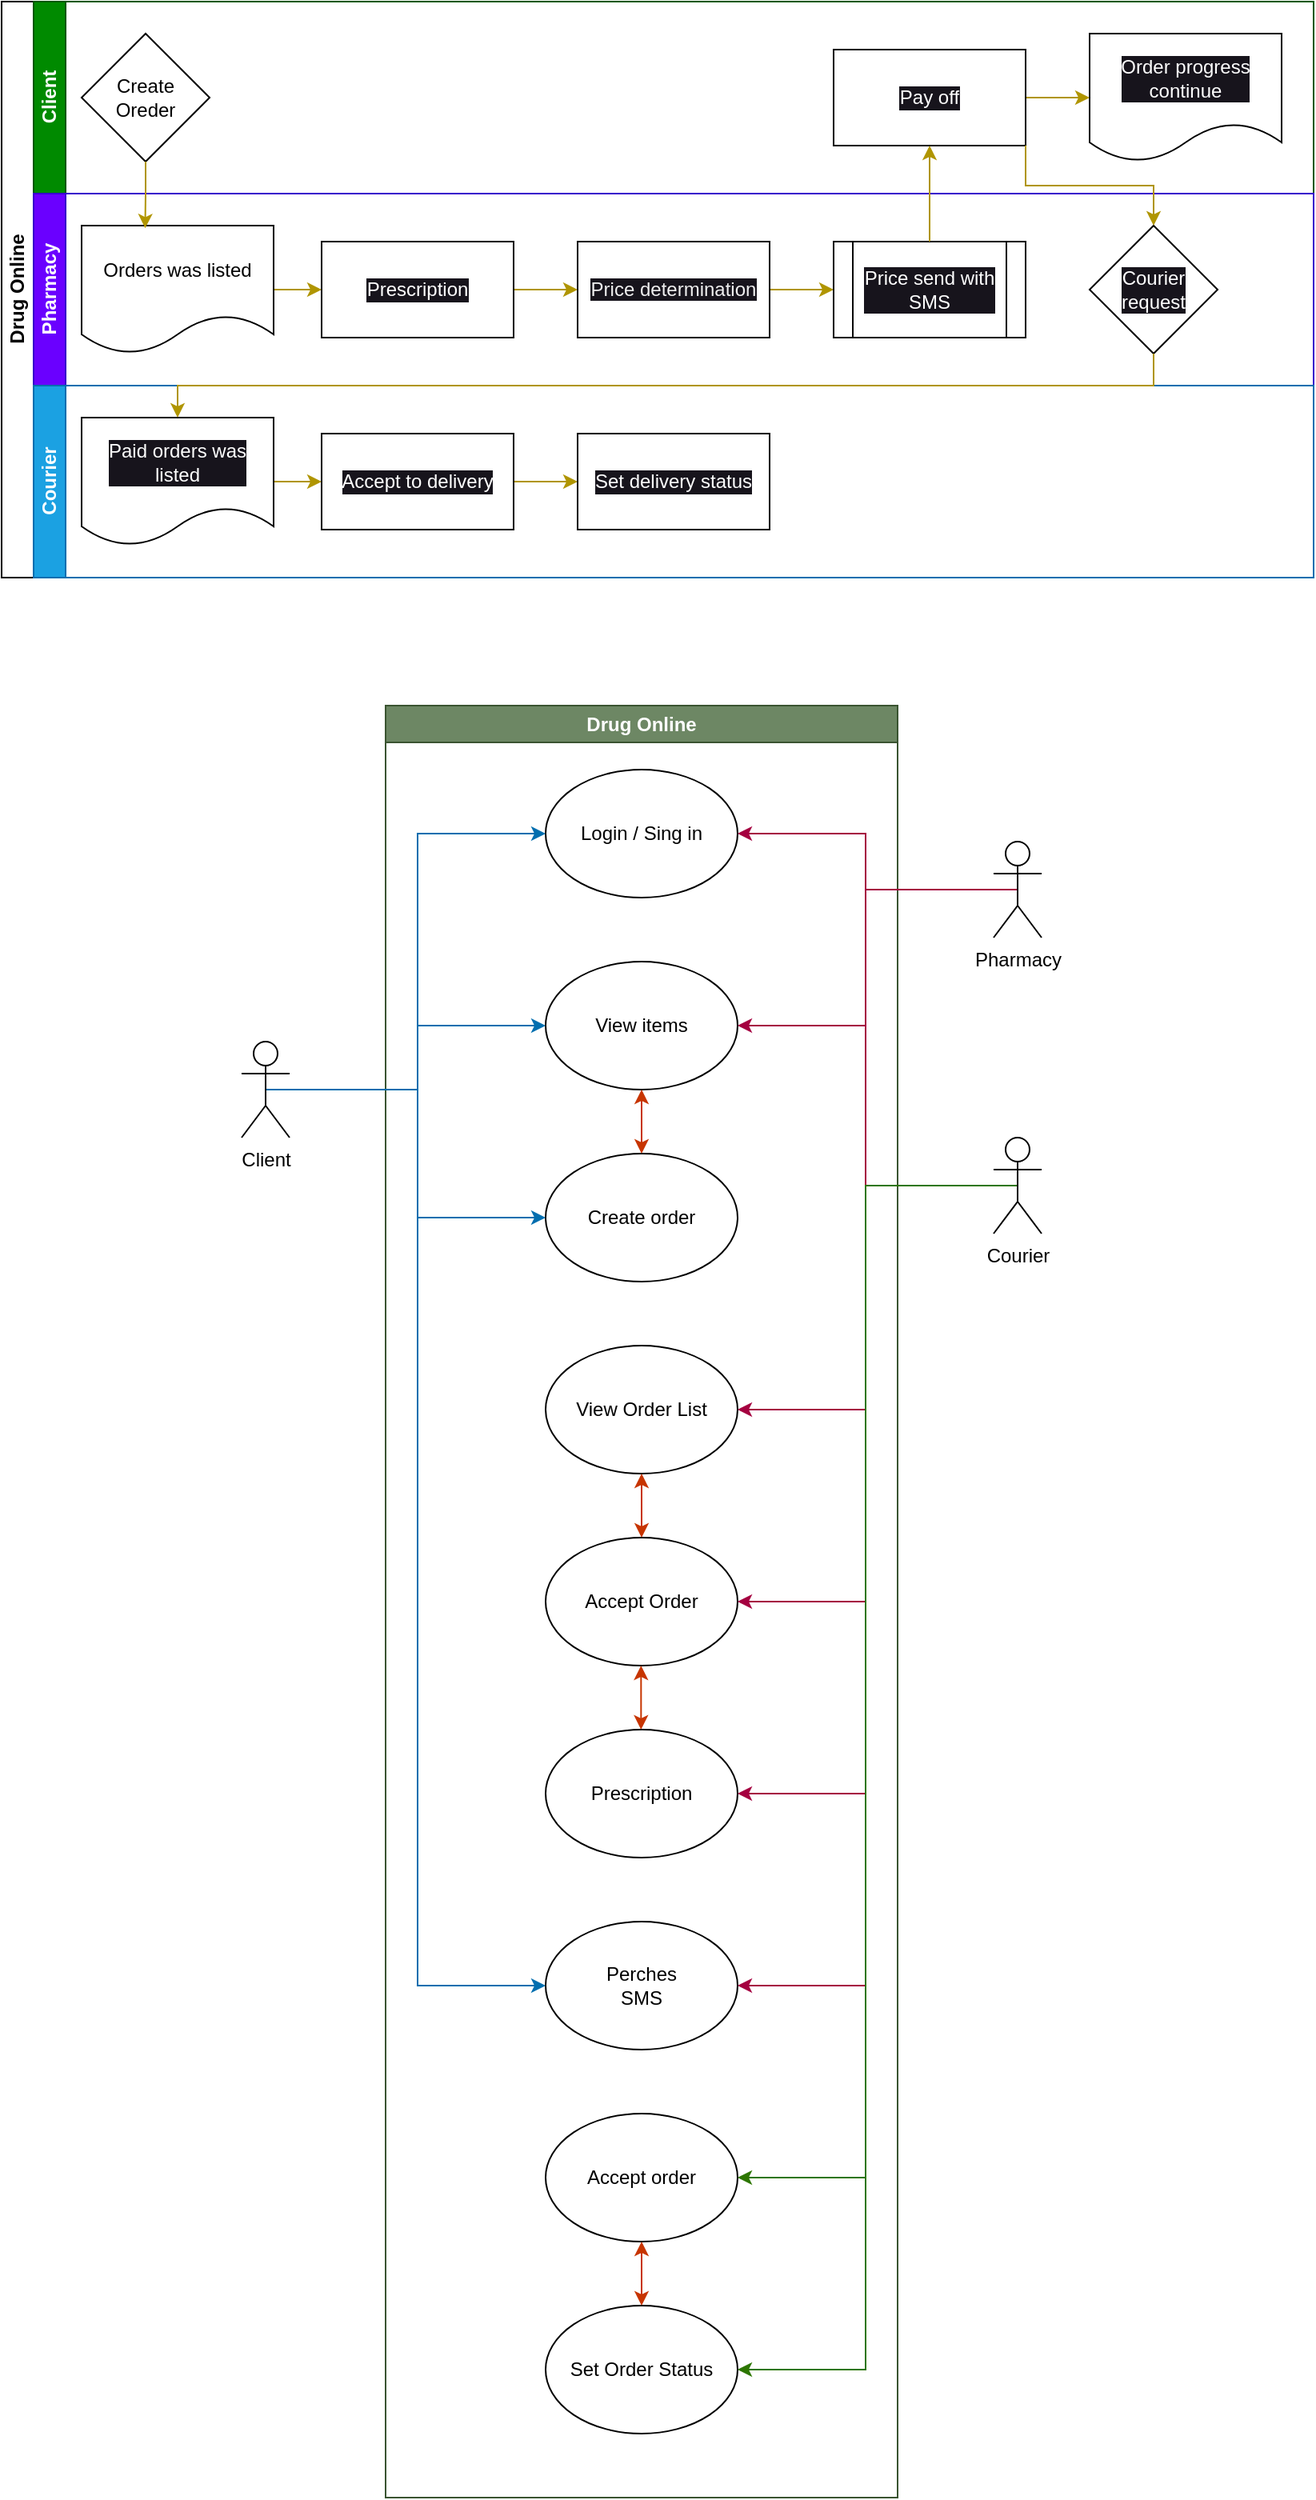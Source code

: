 <mxfile version="20.7.4" type="github">
  <diagram id="prtHgNgQTEPvFCAcTncT" name="Page-1">
    <mxGraphModel dx="1195" dy="668" grid="1" gridSize="10" guides="1" tooltips="1" connect="1" arrows="1" fold="1" page="1" pageScale="1" pageWidth="827" pageHeight="1169" math="0" shadow="0">
      <root>
        <mxCell id="0" />
        <mxCell id="1" parent="0" />
        <mxCell id="dNxyNK7c78bLwvsdeMH5-19" value="Drug Online" style="swimlane;html=1;childLayout=stackLayout;resizeParent=1;resizeParentMax=0;horizontal=0;startSize=20;horizontalStack=0;" parent="1" vertex="1">
          <mxGeometry width="820" height="360" as="geometry" />
        </mxCell>
        <mxCell id="dNxyNK7c78bLwvsdeMH5-20" value="Client" style="swimlane;html=1;startSize=20;horizontal=0;fillColor=#008a00;fontColor=#ffffff;strokeColor=#005700;" parent="dNxyNK7c78bLwvsdeMH5-19" vertex="1">
          <mxGeometry x="20" width="800" height="120" as="geometry" />
        </mxCell>
        <mxCell id="usuhayE0yITMvskuk-UY-3" value="Create&lt;br&gt;Oreder" style="rhombus;whiteSpace=wrap;html=1;" parent="dNxyNK7c78bLwvsdeMH5-20" vertex="1">
          <mxGeometry x="30" y="20" width="80" height="80" as="geometry" />
        </mxCell>
        <mxCell id="usuhayE0yITMvskuk-UY-18" value="&lt;font color=&quot;#ffffff&quot;&gt;Order progress&lt;br&gt;continue&lt;/font&gt;" style="shape=document;whiteSpace=wrap;html=1;boundedLbl=1;labelBackgroundColor=#17141c;" parent="dNxyNK7c78bLwvsdeMH5-20" vertex="1">
          <mxGeometry x="660" y="20" width="120" height="80" as="geometry" />
        </mxCell>
        <mxCell id="usuhayE0yITMvskuk-UY-23" style="edgeStyle=orthogonalEdgeStyle;rounded=0;orthogonalLoop=1;jettySize=auto;html=1;exitX=1;exitY=0.5;exitDx=0;exitDy=0;entryX=0;entryY=0.5;entryDx=0;entryDy=0;fillColor=#e3c800;strokeColor=#B09500;" parent="dNxyNK7c78bLwvsdeMH5-20" source="usuhayE0yITMvskuk-UY-21" target="usuhayE0yITMvskuk-UY-18" edge="1">
          <mxGeometry relative="1" as="geometry" />
        </mxCell>
        <mxCell id="usuhayE0yITMvskuk-UY-21" value="&lt;font color=&quot;#ffffff&quot;&gt;Pay off&lt;/font&gt;" style="rounded=0;whiteSpace=wrap;html=1;labelBackgroundColor=#17141c;" parent="dNxyNK7c78bLwvsdeMH5-20" vertex="1">
          <mxGeometry x="500" y="30" width="120" height="60" as="geometry" />
        </mxCell>
        <mxCell id="dNxyNK7c78bLwvsdeMH5-21" value="Pharmacy" style="swimlane;html=1;startSize=20;horizontal=0;fillColor=#6a00ff;fontColor=#ffffff;strokeColor=#3700CC;" parent="dNxyNK7c78bLwvsdeMH5-19" vertex="1">
          <mxGeometry x="20" y="120" width="800" height="120" as="geometry" />
        </mxCell>
        <mxCell id="usuhayE0yITMvskuk-UY-12" style="edgeStyle=orthogonalEdgeStyle;rounded=0;orthogonalLoop=1;jettySize=auto;html=1;exitX=1;exitY=0.5;exitDx=0;exitDy=0;entryX=0;entryY=0.5;entryDx=0;entryDy=0;fillColor=#e3c800;strokeColor=#B09500;" parent="dNxyNK7c78bLwvsdeMH5-21" source="usuhayE0yITMvskuk-UY-6" edge="1">
          <mxGeometry relative="1" as="geometry">
            <mxPoint x="180" y="60" as="targetPoint" />
          </mxGeometry>
        </mxCell>
        <mxCell id="usuhayE0yITMvskuk-UY-6" value="Orders was listed" style="shape=document;whiteSpace=wrap;html=1;boundedLbl=1;" parent="dNxyNK7c78bLwvsdeMH5-21" vertex="1">
          <mxGeometry x="30" y="20" width="120" height="80" as="geometry" />
        </mxCell>
        <mxCell id="usuhayE0yITMvskuk-UY-20" style="edgeStyle=orthogonalEdgeStyle;rounded=0;orthogonalLoop=1;jettySize=auto;html=1;exitX=1;exitY=0.5;exitDx=0;exitDy=0;entryX=0;entryY=0.5;entryDx=0;entryDy=0;fillColor=#e3c800;strokeColor=#B09500;" parent="dNxyNK7c78bLwvsdeMH5-21" source="usuhayE0yITMvskuk-UY-14" target="usuhayE0yITMvskuk-UY-19" edge="1">
          <mxGeometry relative="1" as="geometry" />
        </mxCell>
        <mxCell id="usuhayE0yITMvskuk-UY-14" value="&lt;span style=&quot;color: rgb(240, 240, 240); font-family: Helvetica; font-size: 12px; font-style: normal; font-variant-ligatures: normal; font-variant-caps: normal; font-weight: 400; letter-spacing: normal; orphans: 2; text-align: center; text-indent: 0px; text-transform: none; widows: 2; word-spacing: 0px; -webkit-text-stroke-width: 0px; text-decoration-thickness: initial; text-decoration-style: initial; text-decoration-color: initial; float: none; display: inline !important; background-color: rgb(23, 20, 28);&quot;&gt;Price determination&lt;/span&gt;" style="rounded=0;whiteSpace=wrap;html=1;" parent="dNxyNK7c78bLwvsdeMH5-21" vertex="1">
          <mxGeometry x="340" y="30" width="120" height="60" as="geometry" />
        </mxCell>
        <mxCell id="usuhayE0yITMvskuk-UY-16" style="edgeStyle=orthogonalEdgeStyle;rounded=0;orthogonalLoop=1;jettySize=auto;html=1;exitX=1;exitY=0.5;exitDx=0;exitDy=0;fillColor=#e3c800;strokeColor=#B09500;" parent="dNxyNK7c78bLwvsdeMH5-21" source="usuhayE0yITMvskuk-UY-15" target="usuhayE0yITMvskuk-UY-14" edge="1">
          <mxGeometry relative="1" as="geometry" />
        </mxCell>
        <mxCell id="usuhayE0yITMvskuk-UY-15" value="&lt;font color=&quot;#ffffff&quot;&gt;Prescription&lt;/font&gt;" style="rounded=0;whiteSpace=wrap;html=1;labelBackgroundColor=#17141c;" parent="dNxyNK7c78bLwvsdeMH5-21" vertex="1">
          <mxGeometry x="180" y="30" width="120" height="60" as="geometry" />
        </mxCell>
        <mxCell id="usuhayE0yITMvskuk-UY-19" value="&lt;font color=&quot;#ffffff&quot;&gt;Price send with&lt;br&gt;SMS&lt;/font&gt;" style="shape=process;whiteSpace=wrap;html=1;backgroundOutline=1;labelBackgroundColor=#17141c;" parent="dNxyNK7c78bLwvsdeMH5-21" vertex="1">
          <mxGeometry x="500" y="30" width="120" height="60" as="geometry" />
        </mxCell>
        <mxCell id="usuhayE0yITMvskuk-UY-25" value="&lt;font color=&quot;#ffffff&quot;&gt;Courier&lt;br&gt;request&lt;/font&gt;" style="rhombus;whiteSpace=wrap;html=1;labelBackgroundColor=#17141c;" parent="dNxyNK7c78bLwvsdeMH5-21" vertex="1">
          <mxGeometry x="660" y="20" width="80" height="80" as="geometry" />
        </mxCell>
        <mxCell id="dNxyNK7c78bLwvsdeMH5-22" value="Courier" style="swimlane;html=1;startSize=20;horizontal=0;fillColor=#1ba1e2;fontColor=#ffffff;strokeColor=#006EAF;" parent="dNxyNK7c78bLwvsdeMH5-19" vertex="1">
          <mxGeometry x="20" y="240" width="800" height="120" as="geometry" />
        </mxCell>
        <mxCell id="usuhayE0yITMvskuk-UY-32" style="edgeStyle=orthogonalEdgeStyle;rounded=0;orthogonalLoop=1;jettySize=auto;html=1;exitX=1;exitY=0.5;exitDx=0;exitDy=0;entryX=0;entryY=0.5;entryDx=0;entryDy=0;fillColor=#e3c800;strokeColor=#B09500;" parent="dNxyNK7c78bLwvsdeMH5-22" source="usuhayE0yITMvskuk-UY-27" target="usuhayE0yITMvskuk-UY-31" edge="1">
          <mxGeometry relative="1" as="geometry" />
        </mxCell>
        <mxCell id="usuhayE0yITMvskuk-UY-27" value="&lt;font color=&quot;#ffffff&quot;&gt;Paid orders was &lt;br&gt;listed&lt;/font&gt;" style="shape=document;whiteSpace=wrap;html=1;boundedLbl=1;labelBackgroundColor=#17141c;" parent="dNxyNK7c78bLwvsdeMH5-22" vertex="1">
          <mxGeometry x="30" y="20" width="120" height="80" as="geometry" />
        </mxCell>
        <mxCell id="usuhayE0yITMvskuk-UY-34" style="edgeStyle=orthogonalEdgeStyle;rounded=0;orthogonalLoop=1;jettySize=auto;html=1;exitX=1;exitY=0.5;exitDx=0;exitDy=0;entryX=0;entryY=0.5;entryDx=0;entryDy=0;fillColor=#e3c800;strokeColor=#B09500;" parent="dNxyNK7c78bLwvsdeMH5-22" source="usuhayE0yITMvskuk-UY-31" target="usuhayE0yITMvskuk-UY-33" edge="1">
          <mxGeometry relative="1" as="geometry" />
        </mxCell>
        <mxCell id="usuhayE0yITMvskuk-UY-31" value="&lt;font color=&quot;#ffffff&quot;&gt;Accept to delivery&lt;/font&gt;" style="rounded=0;whiteSpace=wrap;html=1;labelBackgroundColor=#17141c;" parent="dNxyNK7c78bLwvsdeMH5-22" vertex="1">
          <mxGeometry x="180" y="30" width="120" height="60" as="geometry" />
        </mxCell>
        <mxCell id="usuhayE0yITMvskuk-UY-33" value="&lt;font color=&quot;#ffffff&quot;&gt;Set delivery status&lt;/font&gt;" style="rounded=0;whiteSpace=wrap;html=1;labelBackgroundColor=#17141c;" parent="dNxyNK7c78bLwvsdeMH5-22" vertex="1">
          <mxGeometry x="340" y="30" width="120" height="60" as="geometry" />
        </mxCell>
        <mxCell id="usuhayE0yITMvskuk-UY-11" style="edgeStyle=orthogonalEdgeStyle;rounded=0;orthogonalLoop=1;jettySize=auto;html=1;exitX=0.5;exitY=1;exitDx=0;exitDy=0;entryX=0.331;entryY=0.021;entryDx=0;entryDy=0;entryPerimeter=0;fillColor=#e3c800;strokeColor=#B09500;" parent="dNxyNK7c78bLwvsdeMH5-19" source="usuhayE0yITMvskuk-UY-3" target="usuhayE0yITMvskuk-UY-6" edge="1">
          <mxGeometry relative="1" as="geometry" />
        </mxCell>
        <mxCell id="usuhayE0yITMvskuk-UY-22" style="edgeStyle=orthogonalEdgeStyle;rounded=0;orthogonalLoop=1;jettySize=auto;html=1;exitX=0.5;exitY=0;exitDx=0;exitDy=0;entryX=0.5;entryY=1;entryDx=0;entryDy=0;fillColor=#e3c800;strokeColor=#B09500;" parent="dNxyNK7c78bLwvsdeMH5-19" source="usuhayE0yITMvskuk-UY-19" target="usuhayE0yITMvskuk-UY-21" edge="1">
          <mxGeometry relative="1" as="geometry" />
        </mxCell>
        <mxCell id="usuhayE0yITMvskuk-UY-26" style="edgeStyle=orthogonalEdgeStyle;rounded=0;orthogonalLoop=1;jettySize=auto;html=1;exitX=1;exitY=1;exitDx=0;exitDy=0;fillColor=#e3c800;strokeColor=#B09500;" parent="dNxyNK7c78bLwvsdeMH5-19" source="usuhayE0yITMvskuk-UY-21" target="usuhayE0yITMvskuk-UY-25" edge="1">
          <mxGeometry relative="1" as="geometry" />
        </mxCell>
        <mxCell id="usuhayE0yITMvskuk-UY-28" style="edgeStyle=orthogonalEdgeStyle;rounded=0;orthogonalLoop=1;jettySize=auto;html=1;exitX=0.5;exitY=1;exitDx=0;exitDy=0;fillColor=#e3c800;strokeColor=#B09500;" parent="dNxyNK7c78bLwvsdeMH5-19" source="usuhayE0yITMvskuk-UY-25" target="usuhayE0yITMvskuk-UY-27" edge="1">
          <mxGeometry relative="1" as="geometry" />
        </mxCell>
        <mxCell id="7hZK93DfmXOTyXcuQNJY-20" value="Drug Online" style="swimlane;whiteSpace=wrap;html=1;fillColor=#6d8764;strokeColor=#3A5431;fontColor=#ffffff;" parent="1" vertex="1">
          <mxGeometry x="240" y="440" width="320" height="1120" as="geometry" />
        </mxCell>
        <mxCell id="7hZK93DfmXOTyXcuQNJY-24" value="Login / Sing in" style="ellipse;whiteSpace=wrap;html=1;" parent="7hZK93DfmXOTyXcuQNJY-20" vertex="1">
          <mxGeometry x="100" y="40" width="120" height="80" as="geometry" />
        </mxCell>
        <mxCell id="7hZK93DfmXOTyXcuQNJY-26" value="View items" style="ellipse;whiteSpace=wrap;html=1;" parent="7hZK93DfmXOTyXcuQNJY-20" vertex="1">
          <mxGeometry x="100" y="160" width="120" height="80" as="geometry" />
        </mxCell>
        <mxCell id="7hZK93DfmXOTyXcuQNJY-27" value="Create order" style="ellipse;whiteSpace=wrap;html=1;" parent="7hZK93DfmXOTyXcuQNJY-20" vertex="1">
          <mxGeometry x="100" y="280" width="120" height="80" as="geometry" />
        </mxCell>
        <mxCell id="7hZK93DfmXOTyXcuQNJY-28" value="View Order List" style="ellipse;whiteSpace=wrap;html=1;" parent="7hZK93DfmXOTyXcuQNJY-20" vertex="1">
          <mxGeometry x="100" y="400" width="120" height="80" as="geometry" />
        </mxCell>
        <mxCell id="7hZK93DfmXOTyXcuQNJY-30" value="Accept Order" style="ellipse;whiteSpace=wrap;html=1;" parent="7hZK93DfmXOTyXcuQNJY-20" vertex="1">
          <mxGeometry x="100" y="520" width="120" height="80" as="geometry" />
        </mxCell>
        <mxCell id="7hZK93DfmXOTyXcuQNJY-29" value="Prescription" style="ellipse;whiteSpace=wrap;html=1;" parent="7hZK93DfmXOTyXcuQNJY-20" vertex="1">
          <mxGeometry x="100" y="640" width="120" height="80" as="geometry" />
        </mxCell>
        <mxCell id="7hZK93DfmXOTyXcuQNJY-32" value="Perches&lt;br&gt;SMS" style="ellipse;whiteSpace=wrap;html=1;" parent="7hZK93DfmXOTyXcuQNJY-20" vertex="1">
          <mxGeometry x="100" y="760" width="120" height="80" as="geometry" />
        </mxCell>
        <mxCell id="7hZK93DfmXOTyXcuQNJY-33" value="Accept order" style="ellipse;whiteSpace=wrap;html=1;" parent="7hZK93DfmXOTyXcuQNJY-20" vertex="1">
          <mxGeometry x="100" y="880" width="120" height="80" as="geometry" />
        </mxCell>
        <mxCell id="7hZK93DfmXOTyXcuQNJY-34" value="Set Order Status" style="ellipse;whiteSpace=wrap;html=1;" parent="7hZK93DfmXOTyXcuQNJY-20" vertex="1">
          <mxGeometry x="100" y="1000" width="120" height="80" as="geometry" />
        </mxCell>
        <mxCell id="F92Xw7jHqGRCbWq-XODF-3" value="" style="endArrow=classic;startArrow=classic;html=1;rounded=0;strokeWidth=1;entryX=0.5;entryY=1;entryDx=0;entryDy=0;exitX=0.5;exitY=0;exitDx=0;exitDy=0;fillColor=#fa6800;strokeColor=#C73500;" parent="7hZK93DfmXOTyXcuQNJY-20" source="7hZK93DfmXOTyXcuQNJY-27" target="7hZK93DfmXOTyXcuQNJY-26" edge="1">
          <mxGeometry width="50" height="50" relative="1" as="geometry">
            <mxPoint x="180" y="380" as="sourcePoint" />
            <mxPoint x="230" y="330" as="targetPoint" />
          </mxGeometry>
        </mxCell>
        <mxCell id="F92Xw7jHqGRCbWq-XODF-4" value="" style="endArrow=classic;startArrow=classic;html=1;rounded=0;strokeWidth=1;entryX=0.5;entryY=1;entryDx=0;entryDy=0;fillColor=#fa6800;strokeColor=#C73500;" parent="7hZK93DfmXOTyXcuQNJY-20" target="7hZK93DfmXOTyXcuQNJY-28" edge="1">
          <mxGeometry width="50" height="50" relative="1" as="geometry">
            <mxPoint x="160" y="520" as="sourcePoint" />
            <mxPoint x="210" y="470" as="targetPoint" />
          </mxGeometry>
        </mxCell>
        <mxCell id="F92Xw7jHqGRCbWq-XODF-5" value="" style="endArrow=classic;startArrow=classic;html=1;rounded=0;strokeWidth=1;entryX=0.5;entryY=1;entryDx=0;entryDy=0;fillColor=#fa6800;strokeColor=#C73500;" parent="7hZK93DfmXOTyXcuQNJY-20" edge="1">
          <mxGeometry x="-1" y="-61" width="50" height="50" relative="1" as="geometry">
            <mxPoint x="159.66" y="640" as="sourcePoint" />
            <mxPoint x="159.66" y="600" as="targetPoint" />
            <mxPoint x="-51" y="60" as="offset" />
          </mxGeometry>
        </mxCell>
        <mxCell id="F92Xw7jHqGRCbWq-XODF-6" value="" style="endArrow=classic;startArrow=classic;html=1;rounded=0;strokeWidth=1;entryX=0.5;entryY=1;entryDx=0;entryDy=0;fillColor=#fa6800;strokeColor=#C73500;" parent="7hZK93DfmXOTyXcuQNJY-20" target="7hZK93DfmXOTyXcuQNJY-33" edge="1">
          <mxGeometry width="50" height="50" relative="1" as="geometry">
            <mxPoint x="160" y="1000" as="sourcePoint" />
            <mxPoint x="210" y="950" as="targetPoint" />
          </mxGeometry>
        </mxCell>
        <mxCell id="7hZK93DfmXOTyXcuQNJY-35" style="edgeStyle=orthogonalEdgeStyle;rounded=0;orthogonalLoop=1;jettySize=auto;html=1;exitX=0.5;exitY=0.5;exitDx=0;exitDy=0;exitPerimeter=0;entryX=0;entryY=0.5;entryDx=0;entryDy=0;fillColor=#1ba1e2;strokeColor=#006EAF;" parent="1" source="7hZK93DfmXOTyXcuQNJY-21" target="7hZK93DfmXOTyXcuQNJY-24" edge="1">
          <mxGeometry relative="1" as="geometry" />
        </mxCell>
        <mxCell id="7hZK93DfmXOTyXcuQNJY-36" style="edgeStyle=orthogonalEdgeStyle;rounded=0;orthogonalLoop=1;jettySize=auto;html=1;exitX=0.5;exitY=0.5;exitDx=0;exitDy=0;exitPerimeter=0;entryX=0;entryY=0.5;entryDx=0;entryDy=0;fillColor=#1ba1e2;strokeColor=#006EAF;" parent="1" source="7hZK93DfmXOTyXcuQNJY-21" target="7hZK93DfmXOTyXcuQNJY-26" edge="1">
          <mxGeometry relative="1" as="geometry" />
        </mxCell>
        <mxCell id="7hZK93DfmXOTyXcuQNJY-37" style="edgeStyle=orthogonalEdgeStyle;rounded=0;orthogonalLoop=1;jettySize=auto;html=1;exitX=0.5;exitY=0.5;exitDx=0;exitDy=0;exitPerimeter=0;entryX=0;entryY=0.5;entryDx=0;entryDy=0;fillColor=#1ba1e2;strokeColor=#006EAF;" parent="1" source="7hZK93DfmXOTyXcuQNJY-21" target="7hZK93DfmXOTyXcuQNJY-27" edge="1">
          <mxGeometry relative="1" as="geometry" />
        </mxCell>
        <mxCell id="7hZK93DfmXOTyXcuQNJY-44" style="edgeStyle=orthogonalEdgeStyle;rounded=0;orthogonalLoop=1;jettySize=auto;html=1;exitX=0.5;exitY=0.5;exitDx=0;exitDy=0;exitPerimeter=0;entryX=0;entryY=0.5;entryDx=0;entryDy=0;fillColor=#1ba1e2;strokeColor=#006EAF;" parent="1" source="7hZK93DfmXOTyXcuQNJY-21" target="7hZK93DfmXOTyXcuQNJY-32" edge="1">
          <mxGeometry relative="1" as="geometry" />
        </mxCell>
        <mxCell id="7hZK93DfmXOTyXcuQNJY-21" value="Client" style="shape=umlActor;verticalLabelPosition=bottom;verticalAlign=top;html=1;outlineConnect=0;" parent="1" vertex="1">
          <mxGeometry x="150" y="650" width="30" height="60" as="geometry" />
        </mxCell>
        <mxCell id="7hZK93DfmXOTyXcuQNJY-38" style="edgeStyle=orthogonalEdgeStyle;rounded=0;orthogonalLoop=1;jettySize=auto;html=1;exitX=0.5;exitY=0.5;exitDx=0;exitDy=0;exitPerimeter=0;entryX=1;entryY=0.5;entryDx=0;entryDy=0;fillColor=#d80073;strokeColor=#A50040;" parent="1" source="7hZK93DfmXOTyXcuQNJY-22" target="7hZK93DfmXOTyXcuQNJY-24" edge="1">
          <mxGeometry relative="1" as="geometry" />
        </mxCell>
        <mxCell id="7hZK93DfmXOTyXcuQNJY-39" style="edgeStyle=orthogonalEdgeStyle;rounded=0;orthogonalLoop=1;jettySize=auto;html=1;exitX=0.5;exitY=0.5;exitDx=0;exitDy=0;exitPerimeter=0;entryX=1;entryY=0.5;entryDx=0;entryDy=0;fillColor=#d80073;strokeColor=#A50040;" parent="1" source="7hZK93DfmXOTyXcuQNJY-22" target="7hZK93DfmXOTyXcuQNJY-26" edge="1">
          <mxGeometry relative="1" as="geometry" />
        </mxCell>
        <mxCell id="7hZK93DfmXOTyXcuQNJY-40" style="edgeStyle=orthogonalEdgeStyle;rounded=0;orthogonalLoop=1;jettySize=auto;html=1;exitX=0.5;exitY=0.5;exitDx=0;exitDy=0;exitPerimeter=0;entryX=1;entryY=0.5;entryDx=0;entryDy=0;fillColor=#d80073;strokeColor=#A50040;" parent="1" source="7hZK93DfmXOTyXcuQNJY-22" target="7hZK93DfmXOTyXcuQNJY-28" edge="1">
          <mxGeometry relative="1" as="geometry" />
        </mxCell>
        <mxCell id="7hZK93DfmXOTyXcuQNJY-41" style="edgeStyle=orthogonalEdgeStyle;rounded=0;orthogonalLoop=1;jettySize=auto;html=1;exitX=0.5;exitY=0.5;exitDx=0;exitDy=0;exitPerimeter=0;entryX=1;entryY=0.5;entryDx=0;entryDy=0;fillColor=#d80073;strokeColor=#A50040;" parent="1" source="7hZK93DfmXOTyXcuQNJY-22" target="7hZK93DfmXOTyXcuQNJY-30" edge="1">
          <mxGeometry relative="1" as="geometry" />
        </mxCell>
        <mxCell id="7hZK93DfmXOTyXcuQNJY-42" style="edgeStyle=orthogonalEdgeStyle;rounded=0;orthogonalLoop=1;jettySize=auto;html=1;exitX=0.5;exitY=0.5;exitDx=0;exitDy=0;exitPerimeter=0;entryX=1;entryY=0.5;entryDx=0;entryDy=0;fillColor=#d80073;strokeColor=#A50040;" parent="1" source="7hZK93DfmXOTyXcuQNJY-22" target="7hZK93DfmXOTyXcuQNJY-29" edge="1">
          <mxGeometry relative="1" as="geometry">
            <mxPoint x="470" y="1020" as="targetPoint" />
          </mxGeometry>
        </mxCell>
        <mxCell id="7hZK93DfmXOTyXcuQNJY-45" style="edgeStyle=orthogonalEdgeStyle;rounded=0;orthogonalLoop=1;jettySize=auto;html=1;exitX=0.5;exitY=0.5;exitDx=0;exitDy=0;exitPerimeter=0;entryX=1;entryY=0.5;entryDx=0;entryDy=0;fillColor=#d80073;strokeColor=#A50040;" parent="1" source="7hZK93DfmXOTyXcuQNJY-22" target="7hZK93DfmXOTyXcuQNJY-32" edge="1">
          <mxGeometry relative="1" as="geometry" />
        </mxCell>
        <mxCell id="7hZK93DfmXOTyXcuQNJY-22" value="Pharmacy" style="shape=umlActor;verticalLabelPosition=bottom;verticalAlign=top;html=1;outlineConnect=0;" parent="1" vertex="1">
          <mxGeometry x="620" y="525" width="30" height="60" as="geometry" />
        </mxCell>
        <mxCell id="7hZK93DfmXOTyXcuQNJY-47" style="edgeStyle=orthogonalEdgeStyle;rounded=0;orthogonalLoop=1;jettySize=auto;html=1;exitX=0.5;exitY=0.5;exitDx=0;exitDy=0;exitPerimeter=0;entryX=1;entryY=0.5;entryDx=0;entryDy=0;fillColor=#60a917;strokeColor=#2D7600;" parent="1" source="7hZK93DfmXOTyXcuQNJY-23" target="7hZK93DfmXOTyXcuQNJY-33" edge="1">
          <mxGeometry relative="1" as="geometry" />
        </mxCell>
        <mxCell id="7hZK93DfmXOTyXcuQNJY-48" style="edgeStyle=orthogonalEdgeStyle;rounded=0;orthogonalLoop=1;jettySize=auto;html=1;exitX=0.5;exitY=0.5;exitDx=0;exitDy=0;exitPerimeter=0;entryX=1;entryY=0.5;entryDx=0;entryDy=0;fillColor=#60a917;strokeColor=#2D7600;" parent="1" source="7hZK93DfmXOTyXcuQNJY-23" target="7hZK93DfmXOTyXcuQNJY-34" edge="1">
          <mxGeometry relative="1" as="geometry" />
        </mxCell>
        <mxCell id="7hZK93DfmXOTyXcuQNJY-23" value="Courier" style="shape=umlActor;verticalLabelPosition=bottom;verticalAlign=top;html=1;outlineConnect=0;" parent="1" vertex="1">
          <mxGeometry x="620" y="710" width="30" height="60" as="geometry" />
        </mxCell>
      </root>
    </mxGraphModel>
  </diagram>
</mxfile>
